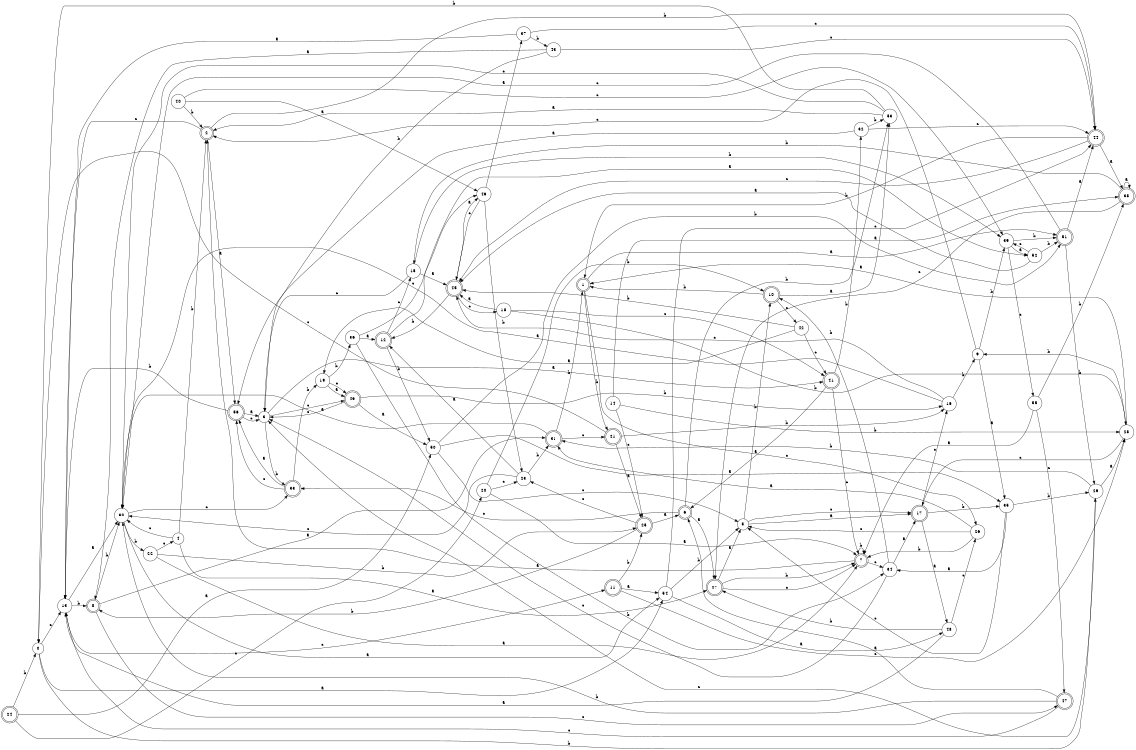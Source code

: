 digraph n46_1 {
__start0 [label="" shape="none"];

rankdir=LR;
size="8,5";

s0 [style="filled", color="black", fillcolor="white" shape="circle", label="0"];
s1 [style="rounded,filled", color="black", fillcolor="white" shape="doublecircle", label="1"];
s2 [style="rounded,filled", color="black", fillcolor="white" shape="doublecircle", label="2"];
s3 [style="filled", color="black", fillcolor="white" shape="circle", label="3"];
s4 [style="filled", color="black", fillcolor="white" shape="circle", label="4"];
s5 [style="filled", color="black", fillcolor="white" shape="circle", label="5"];
s6 [style="rounded,filled", color="black", fillcolor="white" shape="doublecircle", label="6"];
s7 [style="rounded,filled", color="black", fillcolor="white" shape="doublecircle", label="7"];
s8 [style="rounded,filled", color="black", fillcolor="white" shape="doublecircle", label="8"];
s9 [style="filled", color="black", fillcolor="white" shape="circle", label="9"];
s10 [style="rounded,filled", color="black", fillcolor="white" shape="doublecircle", label="10"];
s11 [style="rounded,filled", color="black", fillcolor="white" shape="doublecircle", label="11"];
s12 [style="rounded,filled", color="black", fillcolor="white" shape="doublecircle", label="12"];
s13 [style="filled", color="black", fillcolor="white" shape="circle", label="13"];
s14 [style="filled", color="black", fillcolor="white" shape="circle", label="14"];
s15 [style="filled", color="black", fillcolor="white" shape="circle", label="15"];
s16 [style="filled", color="black", fillcolor="white" shape="circle", label="16"];
s17 [style="rounded,filled", color="black", fillcolor="white" shape="doublecircle", label="17"];
s18 [style="filled", color="black", fillcolor="white" shape="circle", label="18"];
s19 [style="filled", color="black", fillcolor="white" shape="circle", label="19"];
s20 [style="filled", color="black", fillcolor="white" shape="circle", label="20"];
s21 [style="rounded,filled", color="black", fillcolor="white" shape="doublecircle", label="21"];
s22 [style="filled", color="black", fillcolor="white" shape="circle", label="22"];
s23 [style="filled", color="black", fillcolor="white" shape="circle", label="23"];
s24 [style="rounded,filled", color="black", fillcolor="white" shape="doublecircle", label="24"];
s25 [style="rounded,filled", color="black", fillcolor="white" shape="doublecircle", label="25"];
s26 [style="filled", color="black", fillcolor="white" shape="circle", label="26"];
s27 [style="rounded,filled", color="black", fillcolor="white" shape="doublecircle", label="27"];
s28 [style="filled", color="black", fillcolor="white" shape="circle", label="28"];
s29 [style="filled", color="black", fillcolor="white" shape="circle", label="29"];
s30 [style="filled", color="black", fillcolor="white" shape="circle", label="30"];
s31 [style="rounded,filled", color="black", fillcolor="white" shape="doublecircle", label="31"];
s32 [style="filled", color="black", fillcolor="white" shape="circle", label="32"];
s33 [style="rounded,filled", color="black", fillcolor="white" shape="doublecircle", label="33"];
s34 [style="filled", color="black", fillcolor="white" shape="circle", label="34"];
s35 [style="filled", color="black", fillcolor="white" shape="circle", label="35"];
s36 [style="filled", color="black", fillcolor="white" shape="circle", label="36"];
s37 [style="filled", color="black", fillcolor="white" shape="circle", label="37"];
s38 [style="rounded,filled", color="black", fillcolor="white" shape="doublecircle", label="38"];
s39 [style="filled", color="black", fillcolor="white" shape="circle", label="39"];
s40 [style="filled", color="black", fillcolor="white" shape="circle", label="40"];
s41 [style="rounded,filled", color="black", fillcolor="white" shape="doublecircle", label="41"];
s42 [style="filled", color="black", fillcolor="white" shape="circle", label="42"];
s43 [style="filled", color="black", fillcolor="white" shape="circle", label="43"];
s44 [style="rounded,filled", color="black", fillcolor="white" shape="doublecircle", label="44"];
s45 [style="rounded,filled", color="black", fillcolor="white" shape="doublecircle", label="45"];
s46 [style="filled", color="black", fillcolor="white" shape="circle", label="46"];
s47 [style="rounded,filled", color="black", fillcolor="white" shape="doublecircle", label="47"];
s48 [style="filled", color="black", fillcolor="white" shape="circle", label="48"];
s49 [style="rounded,filled", color="black", fillcolor="white" shape="doublecircle", label="49"];
s50 [style="filled", color="black", fillcolor="white" shape="circle", label="50"];
s51 [style="rounded,filled", color="black", fillcolor="white" shape="doublecircle", label="51"];
s52 [style="filled", color="black", fillcolor="white" shape="circle", label="52"];
s53 [style="filled", color="black", fillcolor="white" shape="circle", label="53"];
s54 [style="filled", color="black", fillcolor="white" shape="circle", label="54"];
s55 [style="filled", color="black", fillcolor="white" shape="circle", label="55"];
s56 [style="rounded,filled", color="black", fillcolor="white" shape="doublecircle", label="56"];
s0 -> s54 [label="a"];
s0 -> s29 [label="b"];
s0 -> s13 [label="c"];
s1 -> s51 [label="a"];
s1 -> s21 [label="b"];
s1 -> s26 [label="c"];
s2 -> s56 [label="a"];
s2 -> s44 [label="b"];
s2 -> s13 [label="c"];
s3 -> s41 [label="a"];
s3 -> s33 [label="b"];
s3 -> s49 [label="c"];
s4 -> s27 [label="a"];
s4 -> s2 [label="b"];
s4 -> s30 [label="c"];
s5 -> s17 [label="a"];
s5 -> s10 [label="b"];
s5 -> s17 [label="c"];
s6 -> s27 [label="a"];
s6 -> s53 [label="b"];
s6 -> s33 [label="c"];
s7 -> s2 [label="a"];
s7 -> s7 [label="b"];
s7 -> s34 [label="c"];
s8 -> s31 [label="a"];
s8 -> s30 [label="b"];
s8 -> s47 [label="c"];
s9 -> s35 [label="a"];
s9 -> s39 [label="b"];
s9 -> s2 [label="c"];
s10 -> s53 [label="a"];
s10 -> s1 [label="b"];
s10 -> s42 [label="c"];
s11 -> s54 [label="a"];
s11 -> s25 [label="b"];
s11 -> s28 [label="c"];
s12 -> s52 [label="a"];
s12 -> s50 [label="b"];
s12 -> s15 [label="c"];
s13 -> s30 [label="a"];
s13 -> s8 [label="b"];
s13 -> s11 [label="c"];
s14 -> s38 [label="a"];
s14 -> s28 [label="b"];
s14 -> s25 [label="c"];
s15 -> s45 [label="a"];
s15 -> s39 [label="b"];
s15 -> s3 [label="c"];
s16 -> s30 [label="a"];
s16 -> s9 [label="b"];
s16 -> s45 [label="c"];
s17 -> s48 [label="a"];
s17 -> s35 [label="b"];
s17 -> s16 [label="c"];
s18 -> s45 [label="a"];
s18 -> s28 [label="b"];
s18 -> s41 [label="c"];
s19 -> s49 [label="a"];
s19 -> s36 [label="b"];
s19 -> s49 [label="c"];
s20 -> s7 [label="a"];
s20 -> s10 [label="b"];
s20 -> s23 [label="c"];
s21 -> s25 [label="a"];
s21 -> s16 [label="b"];
s21 -> s0 [label="c"];
s22 -> s7 [label="a"];
s22 -> s25 [label="b"];
s22 -> s4 [label="c"];
s23 -> s12 [label="a"];
s23 -> s31 [label="b"];
s23 -> s30 [label="c"];
s24 -> s50 [label="a"];
s24 -> s0 [label="b"];
s24 -> s20 [label="c"];
s25 -> s6 [label="a"];
s25 -> s8 [label="b"];
s25 -> s23 [label="c"];
s26 -> s31 [label="a"];
s26 -> s7 [label="b"];
s26 -> s5 [label="c"];
s27 -> s5 [label="a"];
s27 -> s7 [label="b"];
s27 -> s7 [label="c"];
s28 -> s1 [label="a"];
s28 -> s9 [label="b"];
s28 -> s17 [label="c"];
s29 -> s28 [label="a"];
s29 -> s31 [label="b"];
s29 -> s3 [label="c"];
s30 -> s54 [label="a"];
s30 -> s22 [label="b"];
s30 -> s33 [label="c"];
s31 -> s30 [label="a"];
s31 -> s1 [label="b"];
s31 -> s21 [label="c"];
s32 -> s56 [label="a"];
s32 -> s53 [label="b"];
s32 -> s44 [label="c"];
s33 -> s56 [label="a"];
s33 -> s19 [label="b"];
s33 -> s56 [label="c"];
s34 -> s17 [label="a"];
s34 -> s10 [label="b"];
s34 -> s3 [label="c"];
s35 -> s34 [label="a"];
s35 -> s29 [label="b"];
s35 -> s5 [label="c"];
s36 -> s12 [label="a"];
s36 -> s34 [label="b"];
s36 -> s46 [label="c"];
s37 -> s13 [label="a"];
s37 -> s43 [label="b"];
s37 -> s44 [label="c"];
s38 -> s38 [label="a"];
s38 -> s15 [label="b"];
s38 -> s27 [label="c"];
s39 -> s52 [label="a"];
s39 -> s51 [label="b"];
s39 -> s55 [label="c"];
s40 -> s46 [label="a"];
s40 -> s2 [label="b"];
s40 -> s39 [label="c"];
s41 -> s6 [label="a"];
s41 -> s32 [label="b"];
s41 -> s7 [label="c"];
s42 -> s19 [label="a"];
s42 -> s45 [label="b"];
s42 -> s41 [label="c"];
s43 -> s8 [label="a"];
s43 -> s3 [label="b"];
s43 -> s44 [label="c"];
s44 -> s38 [label="a"];
s44 -> s1 [label="b"];
s44 -> s45 [label="c"];
s45 -> s46 [label="a"];
s45 -> s12 [label="b"];
s45 -> s18 [label="c"];
s46 -> s37 [label="a"];
s46 -> s23 [label="b"];
s46 -> s45 [label="c"];
s47 -> s6 [label="a"];
s47 -> s30 [label="b"];
s47 -> s13 [label="c"];
s48 -> s13 [label="a"];
s48 -> s27 [label="b"];
s48 -> s26 [label="c"];
s49 -> s50 [label="a"];
s49 -> s16 [label="b"];
s49 -> s3 [label="c"];
s50 -> s35 [label="a"];
s50 -> s51 [label="b"];
s50 -> s5 [label="c"];
s51 -> s44 [label="a"];
s51 -> s29 [label="b"];
s51 -> s30 [label="c"];
s52 -> s45 [label="a"];
s52 -> s51 [label="b"];
s52 -> s39 [label="c"];
s53 -> s2 [label="a"];
s53 -> s0 [label="b"];
s53 -> s30 [label="c"];
s54 -> s48 [label="a"];
s54 -> s5 [label="b"];
s54 -> s44 [label="c"];
s55 -> s7 [label="a"];
s55 -> s38 [label="b"];
s55 -> s47 [label="c"];
s56 -> s3 [label="a"];
s56 -> s13 [label="b"];
s56 -> s3 [label="c"];

}
